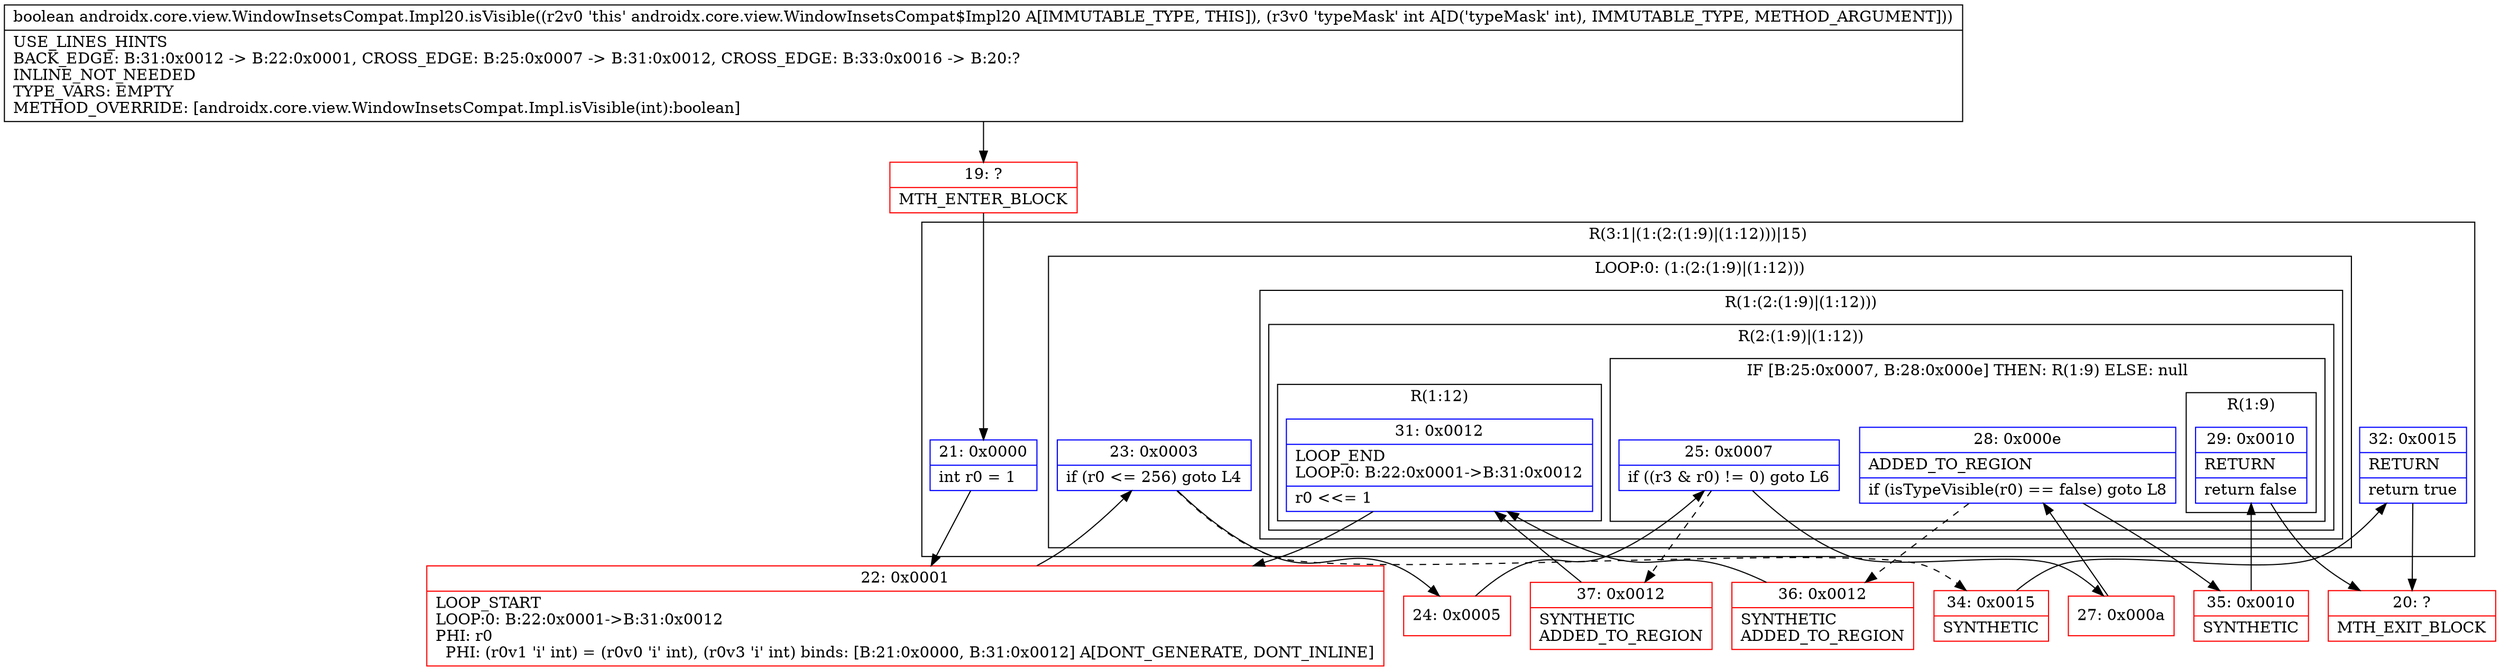 digraph "CFG forandroidx.core.view.WindowInsetsCompat.Impl20.isVisible(I)Z" {
subgraph cluster_Region_1524182739 {
label = "R(3:1|(1:(2:(1:9)|(1:12)))|15)";
node [shape=record,color=blue];
Node_21 [shape=record,label="{21\:\ 0x0000|int r0 = 1\l}"];
subgraph cluster_LoopRegion_54423522 {
label = "LOOP:0: (1:(2:(1:9)|(1:12)))";
node [shape=record,color=blue];
Node_23 [shape=record,label="{23\:\ 0x0003|if (r0 \<= 256) goto L4\l}"];
subgraph cluster_Region_1298805432 {
label = "R(1:(2:(1:9)|(1:12)))";
node [shape=record,color=blue];
subgraph cluster_Region_428919733 {
label = "R(2:(1:9)|(1:12))";
node [shape=record,color=blue];
subgraph cluster_IfRegion_714697418 {
label = "IF [B:25:0x0007, B:28:0x000e] THEN: R(1:9) ELSE: null";
node [shape=record,color=blue];
Node_25 [shape=record,label="{25\:\ 0x0007|if ((r3 & r0) != 0) goto L6\l}"];
Node_28 [shape=record,label="{28\:\ 0x000e|ADDED_TO_REGION\l|if (isTypeVisible(r0) == false) goto L8\l}"];
subgraph cluster_Region_2062088456 {
label = "R(1:9)";
node [shape=record,color=blue];
Node_29 [shape=record,label="{29\:\ 0x0010|RETURN\l|return false\l}"];
}
}
subgraph cluster_Region_1858893728 {
label = "R(1:12)";
node [shape=record,color=blue];
Node_31 [shape=record,label="{31\:\ 0x0012|LOOP_END\lLOOP:0: B:22:0x0001\-\>B:31:0x0012\l|r0 \<\<= 1\l}"];
}
}
}
}
Node_32 [shape=record,label="{32\:\ 0x0015|RETURN\l|return true\l}"];
}
Node_19 [shape=record,color=red,label="{19\:\ ?|MTH_ENTER_BLOCK\l}"];
Node_22 [shape=record,color=red,label="{22\:\ 0x0001|LOOP_START\lLOOP:0: B:22:0x0001\-\>B:31:0x0012\lPHI: r0 \l  PHI: (r0v1 'i' int) = (r0v0 'i' int), (r0v3 'i' int) binds: [B:21:0x0000, B:31:0x0012] A[DONT_GENERATE, DONT_INLINE]\l}"];
Node_24 [shape=record,color=red,label="{24\:\ 0x0005}"];
Node_27 [shape=record,color=red,label="{27\:\ 0x000a}"];
Node_35 [shape=record,color=red,label="{35\:\ 0x0010|SYNTHETIC\l}"];
Node_20 [shape=record,color=red,label="{20\:\ ?|MTH_EXIT_BLOCK\l}"];
Node_36 [shape=record,color=red,label="{36\:\ 0x0012|SYNTHETIC\lADDED_TO_REGION\l}"];
Node_37 [shape=record,color=red,label="{37\:\ 0x0012|SYNTHETIC\lADDED_TO_REGION\l}"];
Node_34 [shape=record,color=red,label="{34\:\ 0x0015|SYNTHETIC\l}"];
MethodNode[shape=record,label="{boolean androidx.core.view.WindowInsetsCompat.Impl20.isVisible((r2v0 'this' androidx.core.view.WindowInsetsCompat$Impl20 A[IMMUTABLE_TYPE, THIS]), (r3v0 'typeMask' int A[D('typeMask' int), IMMUTABLE_TYPE, METHOD_ARGUMENT]))  | USE_LINES_HINTS\lBACK_EDGE: B:31:0x0012 \-\> B:22:0x0001, CROSS_EDGE: B:25:0x0007 \-\> B:31:0x0012, CROSS_EDGE: B:33:0x0016 \-\> B:20:?\lINLINE_NOT_NEEDED\lTYPE_VARS: EMPTY\lMETHOD_OVERRIDE: [androidx.core.view.WindowInsetsCompat.Impl.isVisible(int):boolean]\l}"];
MethodNode -> Node_19;Node_21 -> Node_22;
Node_23 -> Node_24;
Node_23 -> Node_34[style=dashed];
Node_25 -> Node_27;
Node_25 -> Node_37[style=dashed];
Node_28 -> Node_35;
Node_28 -> Node_36[style=dashed];
Node_29 -> Node_20;
Node_31 -> Node_22;
Node_32 -> Node_20;
Node_19 -> Node_21;
Node_22 -> Node_23;
Node_24 -> Node_25;
Node_27 -> Node_28;
Node_35 -> Node_29;
Node_36 -> Node_31;
Node_37 -> Node_31;
Node_34 -> Node_32;
}

